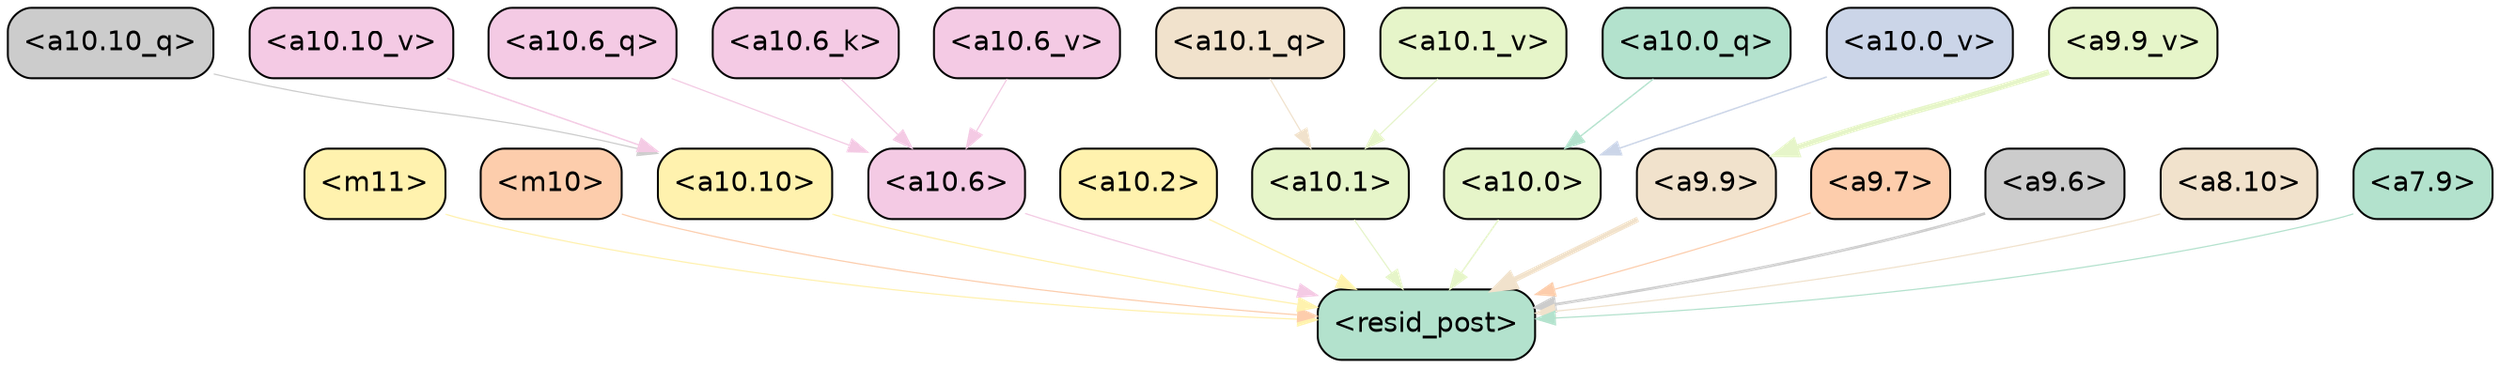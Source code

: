 strict digraph "" {
	graph [bgcolor=transparent,
		layout=dot,
		overlap=false,
		splines=true
	];
	"<m11>"	[color=black,
		fillcolor="#fff2ae",
		fontname=Helvetica,
		shape=box,
		style="filled, rounded"];
	"<resid_post>"	[color=black,
		fillcolor="#b3e2cd",
		fontname=Helvetica,
		shape=box,
		style="filled, rounded"];
	"<m11>" -> "<resid_post>"	[color="#fff2ae",
		penwidth=0.6];
	"<m10>"	[color=black,
		fillcolor="#fdcdac",
		fontname=Helvetica,
		shape=box,
		style="filled, rounded"];
	"<m10>" -> "<resid_post>"	[color="#fdcdac",
		penwidth=0.6];
	"<a10.10>"	[color=black,
		fillcolor="#fff2ae",
		fontname=Helvetica,
		shape=box,
		style="filled, rounded"];
	"<a10.10>" -> "<resid_post>"	[color="#fff2ae",
		penwidth=0.6];
	"<a10.6>"	[color=black,
		fillcolor="#f4cae4",
		fontname=Helvetica,
		shape=box,
		style="filled, rounded"];
	"<a10.6>" -> "<resid_post>"	[color="#f4cae4",
		penwidth=0.6];
	"<a10.2>"	[color=black,
		fillcolor="#fff2ae",
		fontname=Helvetica,
		shape=box,
		style="filled, rounded"];
	"<a10.2>" -> "<resid_post>"	[color="#fff2ae",
		penwidth=0.6];
	"<a10.1>"	[color=black,
		fillcolor="#e6f5c9",
		fontname=Helvetica,
		shape=box,
		style="filled, rounded"];
	"<a10.1>" -> "<resid_post>"	[color="#e6f5c9",
		penwidth=0.6];
	"<a10.0>"	[color=black,
		fillcolor="#e6f5c9",
		fontname=Helvetica,
		shape=box,
		style="filled, rounded"];
	"<a10.0>" -> "<resid_post>"	[color="#e6f5c9",
		penwidth=0.7362499237060547];
	"<a9.9>"	[color=black,
		fillcolor="#f1e2cc",
		fontname=Helvetica,
		shape=box,
		style="filled, rounded"];
	"<a9.9>" -> "<resid_post>"	[color="#f1e2cc",
		penwidth=2.76039457321167];
	"<a9.7>"	[color=black,
		fillcolor="#fdcdac",
		fontname=Helvetica,
		shape=box,
		style="filled, rounded"];
	"<a9.7>" -> "<resid_post>"	[color="#fdcdac",
		penwidth=0.6];
	"<a9.6>"	[color=black,
		fillcolor="#cccccc",
		fontname=Helvetica,
		shape=box,
		style="filled, rounded"];
	"<a9.6>" -> "<resid_post>"	[color="#cccccc",
		penwidth=1.3750720024108887];
	"<a8.10>"	[color=black,
		fillcolor="#f1e2cc",
		fontname=Helvetica,
		shape=box,
		style="filled, rounded"];
	"<a8.10>" -> "<resid_post>"	[color="#f1e2cc",
		penwidth=0.6];
	"<a7.9>"	[color=black,
		fillcolor="#b3e2cd",
		fontname=Helvetica,
		shape=box,
		style="filled, rounded"];
	"<a7.9>" -> "<resid_post>"	[color="#b3e2cd",
		penwidth=0.6];
	"<a10.10_q>"	[color=black,
		fillcolor="#cccccc",
		fontname=Helvetica,
		shape=box,
		style="filled, rounded"];
	"<a10.10_q>" -> "<a10.10>"	[color="#cccccc",
		penwidth=0.6];
	"<a10.6_q>"	[color=black,
		fillcolor="#f4cae4",
		fontname=Helvetica,
		shape=box,
		style="filled, rounded"];
	"<a10.6_q>" -> "<a10.6>"	[color="#f4cae4",
		penwidth=0.6];
	"<a10.1_q>"	[color=black,
		fillcolor="#f1e2cc",
		fontname=Helvetica,
		shape=box,
		style="filled, rounded"];
	"<a10.1_q>" -> "<a10.1>"	[color="#f1e2cc",
		penwidth=0.6];
	"<a10.0_q>"	[color=black,
		fillcolor="#b3e2cd",
		fontname=Helvetica,
		shape=box,
		style="filled, rounded"];
	"<a10.0_q>" -> "<a10.0>"	[color="#b3e2cd",
		penwidth=0.6948137283325195];
	"<a10.6_k>"	[color=black,
		fillcolor="#f4cae4",
		fontname=Helvetica,
		shape=box,
		style="filled, rounded"];
	"<a10.6_k>" -> "<a10.6>"	[color="#f4cae4",
		penwidth=0.6];
	"<a10.10_v>"	[color=black,
		fillcolor="#f4cae4",
		fontname=Helvetica,
		shape=box,
		style="filled, rounded"];
	"<a10.10_v>" -> "<a10.10>"	[color="#f4cae4",
		penwidth=0.719883918762207];
	"<a10.6_v>"	[color=black,
		fillcolor="#f4cae4",
		fontname=Helvetica,
		shape=box,
		style="filled, rounded"];
	"<a10.6_v>" -> "<a10.6>"	[color="#f4cae4",
		penwidth=0.6];
	"<a10.1_v>"	[color=black,
		fillcolor="#e6f5c9",
		fontname=Helvetica,
		shape=box,
		style="filled, rounded"];
	"<a10.1_v>" -> "<a10.1>"	[color="#e6f5c9",
		penwidth=0.6];
	"<a10.0_v>"	[color=black,
		fillcolor="#cbd5e8",
		fontname=Helvetica,
		shape=box,
		style="filled, rounded"];
	"<a10.0_v>" -> "<a10.0>"	[color="#cbd5e8",
		penwidth=0.732755184173584];
	"<a9.9_v>"	[color=black,
		fillcolor="#e6f5c9",
		fontname=Helvetica,
		shape=box,
		style="filled, rounded"];
	"<a9.9_v>" -> "<a9.9>"	[color="#e6f5c9",
		penwidth=2.905421409755945];
}
